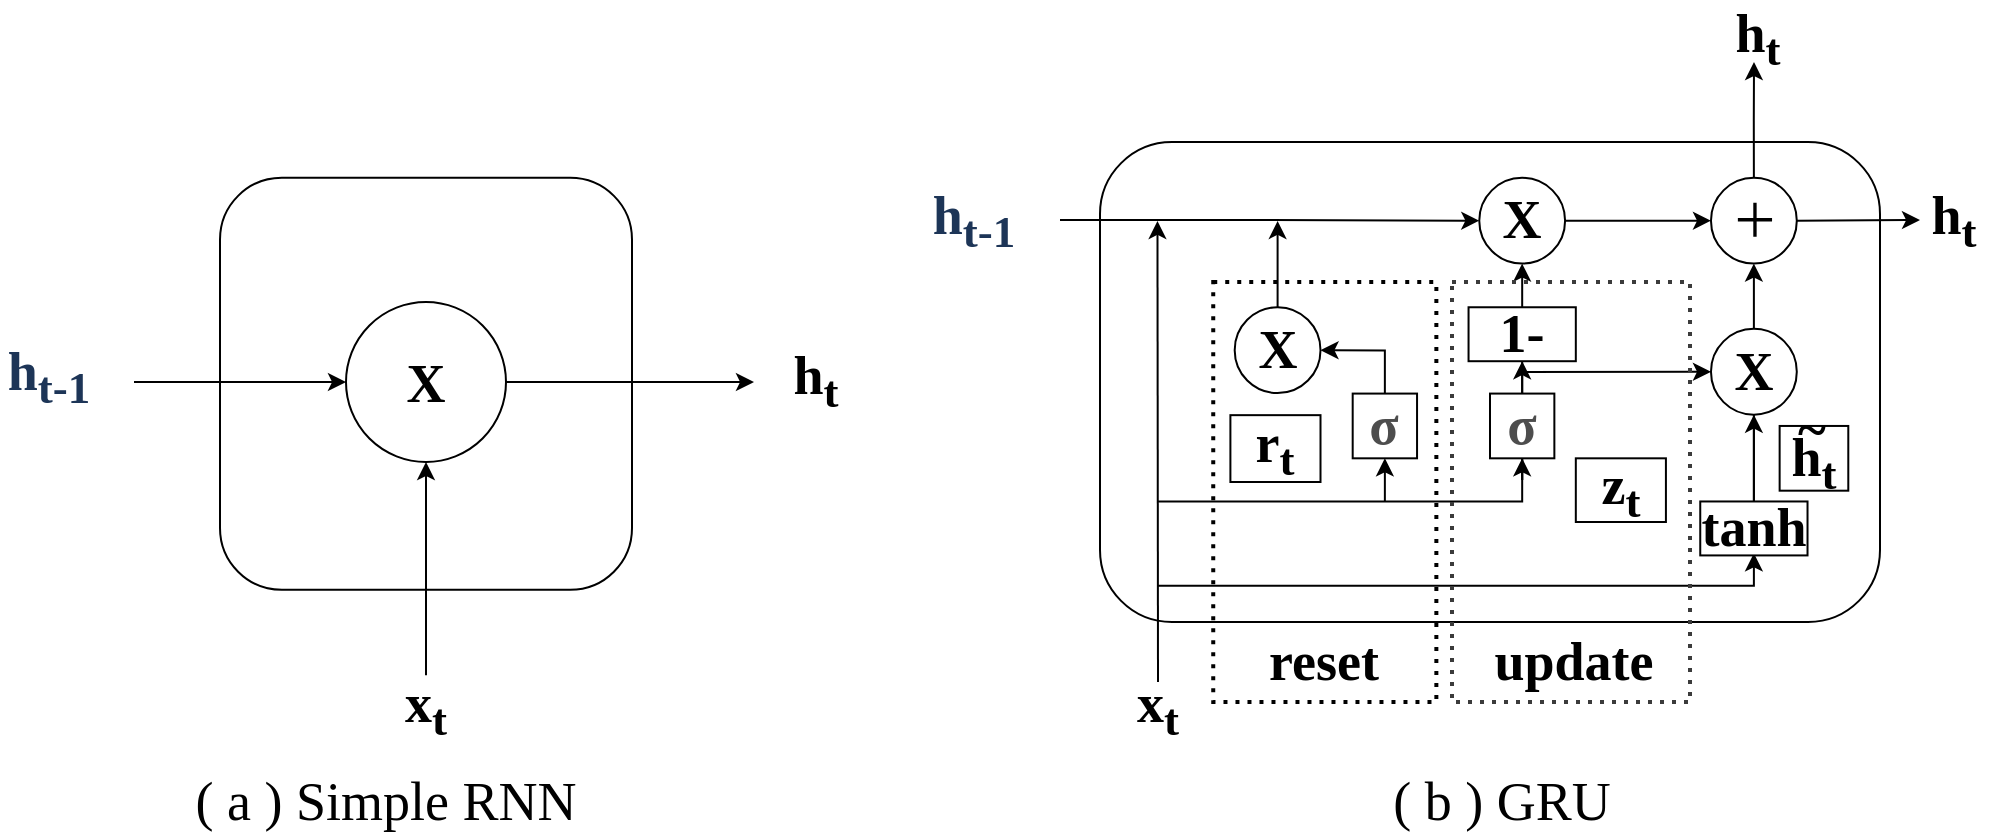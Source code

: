 <mxfile version="26.0.6">
  <diagram name="第 1 页" id="Mc3A6OIkTbM8-yTq928s">
    <mxGraphModel dx="1653" dy="460" grid="1" gridSize="10" guides="1" tooltips="1" connect="1" arrows="1" fold="1" page="1" pageScale="1" pageWidth="827" pageHeight="1169" math="0" shadow="0">
      <root>
        <mxCell id="0" />
        <mxCell id="1" parent="0" />
        <mxCell id="B1aplNyXEhyWs-i1ZzGQ-66" value="" style="rounded=1;whiteSpace=wrap;html=1;labelBackgroundColor=none;fontStyle=1;fontFamily=Times New Roman;fontSize=27;" parent="1" vertex="1">
          <mxGeometry x="230" y="240" width="390" height="240" as="geometry" />
        </mxCell>
        <mxCell id="B1aplNyXEhyWs-i1ZzGQ-30" value="" style="endArrow=classic;html=1;rounded=0;labelBackgroundColor=none;fontColor=default;fontStyle=1;fontFamily=Times New Roman;entryX=0;entryY=0.5;entryDx=0;entryDy=0;fontSize=27;" parent="1" source="B1aplNyXEhyWs-i1ZzGQ-33" target="B1aplNyXEhyWs-i1ZzGQ-84" edge="1">
          <mxGeometry width="50" height="50" relative="1" as="geometry">
            <mxPoint x="226.545" y="279.474" as="sourcePoint" />
            <mxPoint x="677.091" y="279.474" as="targetPoint" />
            <Array as="points">
              <mxPoint x="640" y="279" />
            </Array>
          </mxGeometry>
        </mxCell>
        <mxCell id="B1aplNyXEhyWs-i1ZzGQ-32" value="" style="endArrow=classic;html=1;rounded=0;labelBackgroundColor=none;fontColor=default;fontStyle=1;fontFamily=Times New Roman;fontSize=27;" parent="1" target="B1aplNyXEhyWs-i1ZzGQ-31" edge="1">
          <mxGeometry width="50" height="50" relative="1" as="geometry">
            <mxPoint x="210" y="279" as="sourcePoint" />
            <mxPoint x="655.636" y="279.474" as="targetPoint" />
            <Array as="points">
              <mxPoint x="310" y="279" />
            </Array>
          </mxGeometry>
        </mxCell>
        <mxCell id="B1aplNyXEhyWs-i1ZzGQ-31" value="" style="ellipse;whiteSpace=wrap;html=1;aspect=fixed;labelBackgroundColor=none;fontStyle=1;fontFamily=Times New Roman;fontSize=27;" parent="1" vertex="1">
          <mxGeometry x="419.636" y="257.895" width="42.909" height="42.909" as="geometry" />
        </mxCell>
        <mxCell id="B1aplNyXEhyWs-i1ZzGQ-34" value="" style="endArrow=classic;html=1;rounded=0;labelBackgroundColor=none;fontColor=default;fontStyle=1;fontFamily=Times New Roman;fontSize=27;" parent="1" source="B1aplNyXEhyWs-i1ZzGQ-31" target="B1aplNyXEhyWs-i1ZzGQ-33" edge="1">
          <mxGeometry width="50" height="50" relative="1" as="geometry">
            <mxPoint x="462.545" y="279.474" as="sourcePoint" />
            <mxPoint x="655.636" y="279.474" as="targetPoint" />
          </mxGeometry>
        </mxCell>
        <mxCell id="B1aplNyXEhyWs-i1ZzGQ-58" style="edgeStyle=orthogonalEdgeStyle;rounded=0;orthogonalLoop=1;jettySize=auto;html=1;exitX=0.5;exitY=0;exitDx=0;exitDy=0;labelBackgroundColor=none;fontColor=default;fontStyle=1;fontFamily=Times New Roman;fontSize=27;" parent="1" source="B1aplNyXEhyWs-i1ZzGQ-33" edge="1">
          <mxGeometry relative="1" as="geometry">
            <mxPoint x="557" y="200" as="targetPoint" />
          </mxGeometry>
        </mxCell>
        <mxCell id="B1aplNyXEhyWs-i1ZzGQ-33" value="" style="ellipse;whiteSpace=wrap;html=1;aspect=fixed;labelBackgroundColor=none;fontStyle=1;fontFamily=Times New Roman;fontSize=27;" parent="1" vertex="1">
          <mxGeometry x="535.491" y="257.895" width="42.909" height="42.909" as="geometry" />
        </mxCell>
        <mxCell id="B1aplNyXEhyWs-i1ZzGQ-35" value="" style="endArrow=classic;html=1;rounded=0;labelBackgroundColor=none;fontColor=default;fontStyle=1;fontFamily=Times New Roman;fontSize=27;" parent="1" edge="1">
          <mxGeometry width="50" height="50" relative="1" as="geometry">
            <mxPoint x="259" y="510" as="sourcePoint" />
            <mxPoint x="258.727" y="279.474" as="targetPoint" />
          </mxGeometry>
        </mxCell>
        <mxCell id="B1aplNyXEhyWs-i1ZzGQ-36" value="" style="endArrow=classic;html=1;rounded=0;entryX=0.5;entryY=1;entryDx=0;entryDy=0;labelBackgroundColor=none;fontColor=default;fontStyle=1;fontFamily=Times New Roman;fontSize=27;" parent="1" source="B1aplNyXEhyWs-i1ZzGQ-44" target="B1aplNyXEhyWs-i1ZzGQ-33" edge="1">
          <mxGeometry width="50" height="50" relative="1" as="geometry">
            <mxPoint x="245.855" y="441.316" as="sourcePoint" />
            <mxPoint x="567.673" y="441.316" as="targetPoint" />
            <Array as="points">
              <mxPoint x="556.945" y="441.316" />
            </Array>
          </mxGeometry>
        </mxCell>
        <mxCell id="B1aplNyXEhyWs-i1ZzGQ-37" value="" style="endArrow=classic;html=1;rounded=0;entryX=0.5;entryY=1;entryDx=0;entryDy=0;labelBackgroundColor=none;fontColor=default;fontStyle=1;fontFamily=Times New Roman;fontSize=27;" parent="1" source="B1aplNyXEhyWs-i1ZzGQ-46" target="B1aplNyXEhyWs-i1ZzGQ-31" edge="1">
          <mxGeometry width="50" height="50" relative="1" as="geometry">
            <mxPoint x="258.727" y="408.947" as="sourcePoint" />
            <mxPoint x="387.455" y="365.789" as="targetPoint" />
            <Array as="points">
              <mxPoint x="441.091" y="408.947" />
            </Array>
          </mxGeometry>
        </mxCell>
        <mxCell id="B1aplNyXEhyWs-i1ZzGQ-39" style="edgeStyle=orthogonalEdgeStyle;rounded=0;orthogonalLoop=1;jettySize=auto;html=1;exitX=0.5;exitY=0;exitDx=0;exitDy=0;labelBackgroundColor=none;fontColor=default;fontStyle=1;fontFamily=Times New Roman;fontSize=27;" parent="1" source="B1aplNyXEhyWs-i1ZzGQ-38" edge="1">
          <mxGeometry relative="1" as="geometry">
            <mxPoint x="318.8" y="279.474" as="targetPoint" />
          </mxGeometry>
        </mxCell>
        <mxCell id="B1aplNyXEhyWs-i1ZzGQ-38" value="" style="ellipse;whiteSpace=wrap;html=1;aspect=fixed;labelBackgroundColor=none;fontStyle=1;fontFamily=Times New Roman;fontSize=27;" parent="1" vertex="1">
          <mxGeometry x="297.345" y="322.632" width="42.909" height="42.909" as="geometry" />
        </mxCell>
        <mxCell id="B1aplNyXEhyWs-i1ZzGQ-40" value="" style="endArrow=classic;html=1;rounded=0;entryX=1;entryY=0.5;entryDx=0;entryDy=0;labelBackgroundColor=none;fontColor=default;fontStyle=1;fontFamily=Times New Roman;fontSize=27;" parent="1" source="B1aplNyXEhyWs-i1ZzGQ-53" target="B1aplNyXEhyWs-i1ZzGQ-38" edge="1">
          <mxGeometry width="50" height="50" relative="1" as="geometry">
            <mxPoint x="372.436" y="419.737" as="sourcePoint" />
            <mxPoint x="533.345" y="603.158" as="targetPoint" />
            <Array as="points">
              <mxPoint x="372.436" y="344.211" />
            </Array>
          </mxGeometry>
        </mxCell>
        <mxCell id="B1aplNyXEhyWs-i1ZzGQ-41" value="" style="endArrow=classic;html=1;rounded=0;entryX=0;entryY=0.5;entryDx=0;entryDy=0;labelBackgroundColor=none;fontColor=default;fontStyle=1;fontFamily=Times New Roman;fontSize=27;" parent="1" target="B1aplNyXEhyWs-i1ZzGQ-44" edge="1">
          <mxGeometry width="50" height="50" relative="1" as="geometry">
            <mxPoint x="441.091" y="355" as="sourcePoint" />
            <mxPoint x="526.909" y="355" as="targetPoint" />
          </mxGeometry>
        </mxCell>
        <mxCell id="B1aplNyXEhyWs-i1ZzGQ-45" value="" style="endArrow=classic;html=1;rounded=0;entryX=0.5;entryY=1;entryDx=0;entryDy=0;labelBackgroundColor=none;fontColor=default;fontStyle=1;fontFamily=Times New Roman;fontSize=27;" parent="1" source="B1aplNyXEhyWs-i1ZzGQ-56" target="B1aplNyXEhyWs-i1ZzGQ-44" edge="1">
          <mxGeometry width="50" height="50" relative="1" as="geometry">
            <mxPoint x="245.855" y="441.316" as="sourcePoint" />
            <mxPoint x="556.945" y="301.053" as="targetPoint" />
            <Array as="points">
              <mxPoint x="556.945" y="441.316" />
            </Array>
          </mxGeometry>
        </mxCell>
        <mxCell id="B1aplNyXEhyWs-i1ZzGQ-44" value="" style="ellipse;whiteSpace=wrap;html=1;aspect=fixed;labelBackgroundColor=none;fontStyle=1;fontFamily=Times New Roman;fontSize=27;" parent="1" vertex="1">
          <mxGeometry x="535.491" y="333.421" width="42.909" height="42.909" as="geometry" />
        </mxCell>
        <mxCell id="B1aplNyXEhyWs-i1ZzGQ-48" value="" style="endArrow=classic;html=1;rounded=0;entryX=0.5;entryY=1;entryDx=0;entryDy=0;labelBackgroundColor=none;fontColor=default;fontStyle=1;fontFamily=Times New Roman;fontSize=27;" parent="1" source="B1aplNyXEhyWs-i1ZzGQ-49" target="B1aplNyXEhyWs-i1ZzGQ-46" edge="1">
          <mxGeometry width="50" height="50" relative="1" as="geometry">
            <mxPoint x="258.727" y="408.947" as="sourcePoint" />
            <mxPoint x="441.091" y="301.053" as="targetPoint" />
            <Array as="points">
              <mxPoint x="441.091" y="408.947" />
            </Array>
          </mxGeometry>
        </mxCell>
        <mxCell id="B1aplNyXEhyWs-i1ZzGQ-46" value="&lt;font&gt;1-&lt;/font&gt;" style="rounded=0;whiteSpace=wrap;html=1;labelBackgroundColor=none;fontStyle=1;fontFamily=Times New Roman;fontSize=27;" parent="1" vertex="1">
          <mxGeometry x="414.273" y="322.632" width="53.636" height="26.974" as="geometry" />
        </mxCell>
        <mxCell id="B1aplNyXEhyWs-i1ZzGQ-50" value="" style="endArrow=classic;html=1;rounded=0;entryX=0.5;entryY=1;entryDx=0;entryDy=0;labelBackgroundColor=none;fontColor=default;fontStyle=1;fontFamily=Times New Roman;fontSize=27;" parent="1" target="B1aplNyXEhyWs-i1ZzGQ-49" edge="1">
          <mxGeometry width="50" height="50" relative="1" as="geometry">
            <mxPoint x="258.727" y="419.737" as="sourcePoint" />
            <mxPoint x="441.091" y="349.605" as="targetPoint" />
            <Array as="points">
              <mxPoint x="441.091" y="419.737" />
            </Array>
          </mxGeometry>
        </mxCell>
        <mxCell id="B1aplNyXEhyWs-i1ZzGQ-49" value="&lt;span style=&quot;color: rgb(77, 77, 77); font-variant-ligatures: no-common-ligatures; text-align: start;&quot;&gt;&lt;span&gt;&lt;font&gt;σ&lt;/font&gt;&lt;/span&gt;&lt;/span&gt;" style="rounded=0;whiteSpace=wrap;html=1;labelBackgroundColor=none;fontStyle=1;fontFamily=Times New Roman;fontSize=27;" parent="1" vertex="1">
          <mxGeometry x="425" y="365.789" width="32.182" height="32.368" as="geometry" />
        </mxCell>
        <mxCell id="B1aplNyXEhyWs-i1ZzGQ-53" value="&lt;span style=&quot;color: rgb(77, 77, 77); font-variant-ligatures: no-common-ligatures; text-align: start;&quot;&gt;&lt;font&gt;σ&lt;/font&gt;&lt;/span&gt;" style="rounded=0;whiteSpace=wrap;html=1;labelBackgroundColor=none;gradientColor=none;fillColor=none;strokeColor=default;fontStyle=1;fontFamily=Times New Roman;fontSize=27;" parent="1" vertex="1">
          <mxGeometry x="356.345" y="365.789" width="32.182" height="32.368" as="geometry" />
        </mxCell>
        <mxCell id="B1aplNyXEhyWs-i1ZzGQ-55" value="" style="endArrow=classic;html=1;rounded=0;entryX=0.5;entryY=1;entryDx=0;entryDy=0;labelBackgroundColor=none;fontColor=default;fontStyle=1;fontFamily=Times New Roman;fontSize=27;" parent="1" target="B1aplNyXEhyWs-i1ZzGQ-53" edge="1">
          <mxGeometry width="50" height="50" relative="1" as="geometry">
            <mxPoint x="372.436" y="419.737" as="sourcePoint" />
            <mxPoint x="361.709" y="484.474" as="targetPoint" />
          </mxGeometry>
        </mxCell>
        <mxCell id="B1aplNyXEhyWs-i1ZzGQ-57" value="" style="endArrow=classic;html=1;rounded=0;entryX=0.5;entryY=1;entryDx=0;entryDy=0;labelBackgroundColor=none;fontColor=default;fontStyle=1;fontFamily=Times New Roman;fontSize=27;" parent="1" edge="1">
          <mxGeometry width="50" height="50" relative="1" as="geometry">
            <mxPoint x="258.727" y="461.816" as="sourcePoint" />
            <mxPoint x="556.945" y="445.632" as="targetPoint" />
            <Array as="points">
              <mxPoint x="556.945" y="461.816" />
            </Array>
          </mxGeometry>
        </mxCell>
        <mxCell id="B1aplNyXEhyWs-i1ZzGQ-56" value="&lt;font&gt;&lt;span&gt;tanh&lt;/span&gt;&lt;/font&gt;" style="rounded=0;whiteSpace=wrap;html=1;labelBackgroundColor=none;fontStyle=1;fontFamily=Times New Roman;fontSize=27;" parent="1" vertex="1">
          <mxGeometry x="530.127" y="419.737" width="53.636" height="26.974" as="geometry" />
        </mxCell>
        <mxCell id="B1aplNyXEhyWs-i1ZzGQ-59" value="&lt;font&gt;&lt;span&gt;X&lt;/span&gt;&lt;/font&gt;" style="text;html=1;align=center;verticalAlign=middle;whiteSpace=wrap;rounded=0;labelBackgroundColor=none;fontStyle=1;fontFamily=Times New Roman;fontSize=27;" parent="1" vertex="1">
          <mxGeometry x="286.618" y="328.026" width="64.364" height="32.368" as="geometry" />
        </mxCell>
        <mxCell id="B1aplNyXEhyWs-i1ZzGQ-60" value="&lt;font&gt;&lt;span&gt;X&lt;/span&gt;&lt;/font&gt;" style="text;html=1;align=center;verticalAlign=middle;whiteSpace=wrap;rounded=0;labelBackgroundColor=none;fontStyle=1;fontFamily=Times New Roman;fontSize=27;" parent="1" vertex="1">
          <mxGeometry x="408.909" y="263.289" width="64.364" height="32.368" as="geometry" />
        </mxCell>
        <mxCell id="B1aplNyXEhyWs-i1ZzGQ-62" value="&lt;font&gt;&lt;span&gt;X&lt;/span&gt;&lt;/font&gt;" style="text;html=1;align=center;verticalAlign=middle;whiteSpace=wrap;rounded=0;labelBackgroundColor=none;fontStyle=1;fontFamily=Times New Roman;fontSize=27;" parent="1" vertex="1">
          <mxGeometry x="524.764" y="338.816" width="64.364" height="32.368" as="geometry" />
        </mxCell>
        <mxCell id="B1aplNyXEhyWs-i1ZzGQ-67" value="" style="rounded=0;whiteSpace=wrap;html=1;labelBackgroundColor=none;fontStyle=1;fontFamily=Times New Roman;fontSize=27;" parent="1" vertex="1">
          <mxGeometry x="569.818" y="381.974" width="34.327" height="32.368" as="geometry" />
        </mxCell>
        <mxCell id="B1aplNyXEhyWs-i1ZzGQ-70" value="" style="group;labelBackgroundColor=none;fontStyle=1;fontFamily=Times New Roman;fontSize=27;" parent="1" vertex="1" connectable="0">
          <mxGeometry x="554.264" y="372.342" width="65.436" height="46.395" as="geometry" />
        </mxCell>
        <mxCell id="B1aplNyXEhyWs-i1ZzGQ-68" value="&lt;span&gt;h&lt;sub&gt;t&lt;/sub&gt;&lt;/span&gt;" style="text;html=1;align=center;verticalAlign=middle;whiteSpace=wrap;rounded=0;labelBackgroundColor=none;fontStyle=1;fontFamily=Times New Roman;fontSize=27;" parent="B1aplNyXEhyWs-i1ZzGQ-70" vertex="1">
          <mxGeometry x="1.073" y="11.026" width="64.364" height="32.368" as="geometry" />
        </mxCell>
        <mxCell id="B1aplNyXEhyWs-i1ZzGQ-69" value="&lt;font&gt;&lt;span&gt;~&lt;/span&gt;&lt;/font&gt;" style="text;html=1;align=center;verticalAlign=middle;whiteSpace=wrap;rounded=0;labelBackgroundColor=none;fontStyle=1;fontFamily=Times New Roman;fontSize=27;" parent="B1aplNyXEhyWs-i1ZzGQ-70" vertex="1">
          <mxGeometry y="-5" width="64.364" height="32.368" as="geometry" />
        </mxCell>
        <mxCell id="B1aplNyXEhyWs-i1ZzGQ-72" value="&lt;font&gt;z&lt;sub&gt;t&lt;/sub&gt;&lt;/font&gt;" style="rounded=0;whiteSpace=wrap;html=1;fontStyle=1;labelBackgroundColor=none;fontFamily=Times New Roman;fontSize=27;" parent="1" vertex="1">
          <mxGeometry x="467.91" y="398.16" width="45.05" height="31.84" as="geometry" />
        </mxCell>
        <mxCell id="B1aplNyXEhyWs-i1ZzGQ-73" value="&lt;font&gt;r&lt;sub&gt;t&lt;/sub&gt;&lt;/font&gt;" style="rounded=0;whiteSpace=wrap;html=1;fontStyle=1;labelBackgroundColor=none;fontFamily=Times New Roman;fontSize=27;" parent="1" vertex="1">
          <mxGeometry x="295.2" y="376.58" width="45.05" height="33.42" as="geometry" />
        </mxCell>
        <mxCell id="B1aplNyXEhyWs-i1ZzGQ-82" value="&lt;font&gt;h&lt;sub&gt;t-1&lt;/sub&gt;&lt;/font&gt;" style="text;html=1;align=center;verticalAlign=middle;whiteSpace=wrap;rounded=0;fontColor=#1D3557;fontStyle=1;fontFamily=Times New Roman;fontSize=27;" parent="1" vertex="1">
          <mxGeometry x="140" y="263.29" width="54.36" height="32.37" as="geometry" />
        </mxCell>
        <mxCell id="B1aplNyXEhyWs-i1ZzGQ-83" value="&lt;font&gt;h&lt;sub&gt;t&lt;/sub&gt;&lt;/font&gt;" style="text;html=1;align=center;verticalAlign=middle;whiteSpace=wrap;rounded=0;fontStyle=1;fontFamily=Times New Roman;fontSize=27;" parent="1" vertex="1">
          <mxGeometry x="526.909" y="172" width="64.364" height="32.368" as="geometry" />
        </mxCell>
        <mxCell id="B1aplNyXEhyWs-i1ZzGQ-84" value="&lt;font&gt;h&lt;sub&gt;t&lt;/sub&gt;&lt;/font&gt;" style="text;html=1;align=center;verticalAlign=middle;whiteSpace=wrap;rounded=0;fontStyle=1;fontFamily=Times New Roman;fontSize=27;" parent="1" vertex="1">
          <mxGeometry x="640" y="262.7" width="34.36" height="32.37" as="geometry" />
        </mxCell>
        <mxCell id="B1aplNyXEhyWs-i1ZzGQ-85" value="&lt;span&gt;x&lt;sub&gt;t&lt;/sub&gt;&lt;/span&gt;" style="text;html=1;align=center;verticalAlign=middle;whiteSpace=wrap;rounded=0;fontStyle=1;fontFamily=Times New Roman;fontSize=27;" parent="1" vertex="1">
          <mxGeometry x="226.836" y="506.632" width="64.364" height="32.368" as="geometry" />
        </mxCell>
        <mxCell id="UZRqjjKQNUd-aUl11U8v-1" value="" style="shape=cross;whiteSpace=wrap;html=1;fillColor=#000000;aspect=fixed;fontStyle=1;fontFamily=Times New Roman;size=0.042;fontSize=27;" parent="1" vertex="1">
          <mxGeometry x="549.436" y="270.842" width="16.091" height="16.091" as="geometry" />
        </mxCell>
        <mxCell id="UZRqjjKQNUd-aUl11U8v-5" value="&lt;font&gt;reset&lt;/font&gt;" style="text;html=1;align=center;verticalAlign=middle;whiteSpace=wrap;rounded=0;fontStyle=1;fontFamily=Times New Roman;fontSize=27;" parent="1" vertex="1">
          <mxGeometry x="312.4" y="485" width="60" height="30" as="geometry" />
        </mxCell>
        <mxCell id="UZRqjjKQNUd-aUl11U8v-6" value="&lt;font&gt;update&lt;/font&gt;" style="text;html=1;align=center;verticalAlign=middle;whiteSpace=wrap;rounded=0;fontStyle=1;fontFamily=Times New Roman;fontSize=27;" parent="1" vertex="1">
          <mxGeometry x="437.38" y="485" width="60" height="30" as="geometry" />
        </mxCell>
        <mxCell id="Zmp6J0huGbQ5cpTo7VC9-1" value="" style="rounded=1;whiteSpace=wrap;html=1;aspect=fixed;fontSize=27;fontFamily=Times New Roman;" parent="1" vertex="1">
          <mxGeometry x="-210" y="257.89" width="206" height="206" as="geometry" />
        </mxCell>
        <mxCell id="Zmp6J0huGbQ5cpTo7VC9-2" value="" style="ellipse;whiteSpace=wrap;html=1;aspect=fixed;fontSize=27;fontFamily=Times New Roman;" parent="1" vertex="1">
          <mxGeometry x="-147" y="320" width="80" height="80" as="geometry" />
        </mxCell>
        <mxCell id="Zmp6J0huGbQ5cpTo7VC9-5" value="" style="endArrow=classic;html=1;rounded=0;entryX=0;entryY=0.5;entryDx=0;entryDy=0;fontSize=27;fontFamily=Times New Roman;" parent="1" target="Zmp6J0huGbQ5cpTo7VC9-2" edge="1">
          <mxGeometry width="50" height="50" relative="1" as="geometry">
            <mxPoint x="-253" y="360" as="sourcePoint" />
            <mxPoint x="-297" y="350" as="targetPoint" />
          </mxGeometry>
        </mxCell>
        <mxCell id="Zmp6J0huGbQ5cpTo7VC9-6" value="" style="endArrow=classic;html=1;rounded=0;entryX=0.5;entryY=1;entryDx=0;entryDy=0;exitX=0.5;exitY=0;exitDx=0;exitDy=0;fontSize=27;fontFamily=Times New Roman;" parent="1" source="Zmp6J0huGbQ5cpTo7VC9-9" target="Zmp6J0huGbQ5cpTo7VC9-2" edge="1">
          <mxGeometry width="50" height="50" relative="1" as="geometry">
            <mxPoint x="-107" y="490" as="sourcePoint" />
            <mxPoint x="-87" y="540" as="targetPoint" />
            <Array as="points" />
          </mxGeometry>
        </mxCell>
        <mxCell id="Zmp6J0huGbQ5cpTo7VC9-7" value="" style="endArrow=classic;html=1;rounded=0;exitX=1;exitY=0.5;exitDx=0;exitDy=0;fontSize=27;fontFamily=Times New Roman;" parent="1" source="Zmp6J0huGbQ5cpTo7VC9-2" edge="1">
          <mxGeometry width="50" height="50" relative="1" as="geometry">
            <mxPoint x="127" y="560" as="sourcePoint" />
            <mxPoint x="57" y="360" as="targetPoint" />
            <Array as="points">
              <mxPoint x="-13" y="360" />
            </Array>
          </mxGeometry>
        </mxCell>
        <mxCell id="Zmp6J0huGbQ5cpTo7VC9-8" value="&lt;font&gt;h&lt;sub&gt;t-1&lt;/sub&gt;&lt;/font&gt;" style="text;html=1;align=center;verticalAlign=middle;whiteSpace=wrap;rounded=0;fontColor=#1D3557;fontStyle=1;fontFamily=Times New Roman;fontSize=27;" parent="1" vertex="1">
          <mxGeometry x="-320" y="340" width="49.36" height="33.34" as="geometry" />
        </mxCell>
        <mxCell id="Zmp6J0huGbQ5cpTo7VC9-9" value="&lt;span&gt;x&lt;sub&gt;t&lt;/sub&gt;&lt;/span&gt;" style="text;html=1;align=center;verticalAlign=middle;whiteSpace=wrap;rounded=0;fontStyle=1;fontFamily=Times New Roman;fontSize=27;" parent="1" vertex="1">
          <mxGeometry x="-139.184" y="506.632" width="64.364" height="32.368" as="geometry" />
        </mxCell>
        <mxCell id="Zmp6J0huGbQ5cpTo7VC9-10" value="&lt;font&gt;h&lt;sub&gt;t&lt;/sub&gt;&lt;/font&gt;" style="text;html=1;align=center;verticalAlign=middle;whiteSpace=wrap;rounded=0;fontStyle=1;fontFamily=Times New Roman;fontSize=27;" parent="1" vertex="1">
          <mxGeometry x="71" y="342.82" width="34.36" height="32.37" as="geometry" />
        </mxCell>
        <mxCell id="Zmp6J0huGbQ5cpTo7VC9-11" value="&lt;font&gt;( a ) Simple RNN&lt;/font&gt;" style="text;html=1;align=center;verticalAlign=middle;whiteSpace=wrap;rounded=0;fontSize=27;fontFamily=Times New Roman;" parent="1" vertex="1">
          <mxGeometry x="-230" y="555" width="205.59" height="30" as="geometry" />
        </mxCell>
        <mxCell id="Zmp6J0huGbQ5cpTo7VC9-12" value="&lt;font&gt;( b ) GRU&lt;/font&gt;" style="text;html=1;align=center;verticalAlign=middle;whiteSpace=wrap;rounded=0;fontSize=27;fontFamily=Times New Roman;" parent="1" vertex="1">
          <mxGeometry x="336.85" y="555" width="187.91" height="30" as="geometry" />
        </mxCell>
        <mxCell id="1rVRj-KR14xswQiNPvy1-1" value="&lt;font&gt;&lt;span&gt;X&lt;/span&gt;&lt;/font&gt;" style="text;html=1;align=center;verticalAlign=middle;whiteSpace=wrap;rounded=0;labelBackgroundColor=none;fontStyle=1;fontFamily=Times New Roman;fontSize=27;" vertex="1" parent="1">
          <mxGeometry x="-139.186" y="344.706" width="64.364" height="32.368" as="geometry" />
        </mxCell>
        <mxCell id="UZRqjjKQNUd-aUl11U8v-4" value="" style="rounded=0;whiteSpace=wrap;html=1;fillColor=none;dashed=1;strokeWidth=2;strokeColor=#3B3B3B;fontStyle=1;fontFamily=Times New Roman;dashPattern=1 2;fontSize=27;" parent="1" vertex="1">
          <mxGeometry x="406" y="310" width="119" height="210" as="geometry" />
        </mxCell>
        <mxCell id="UZRqjjKQNUd-aUl11U8v-3" value="" style="rounded=0;whiteSpace=wrap;html=1;fillColor=none;dashed=1;strokeWidth=2;strokeColor=default;fontStyle=1;fontFamily=Times New Roman;labelBorderColor=none;dashPattern=1 2;fontSize=27;" parent="1" vertex="1">
          <mxGeometry x="286.62" y="310" width="111.56" height="210" as="geometry" />
        </mxCell>
      </root>
    </mxGraphModel>
  </diagram>
</mxfile>
